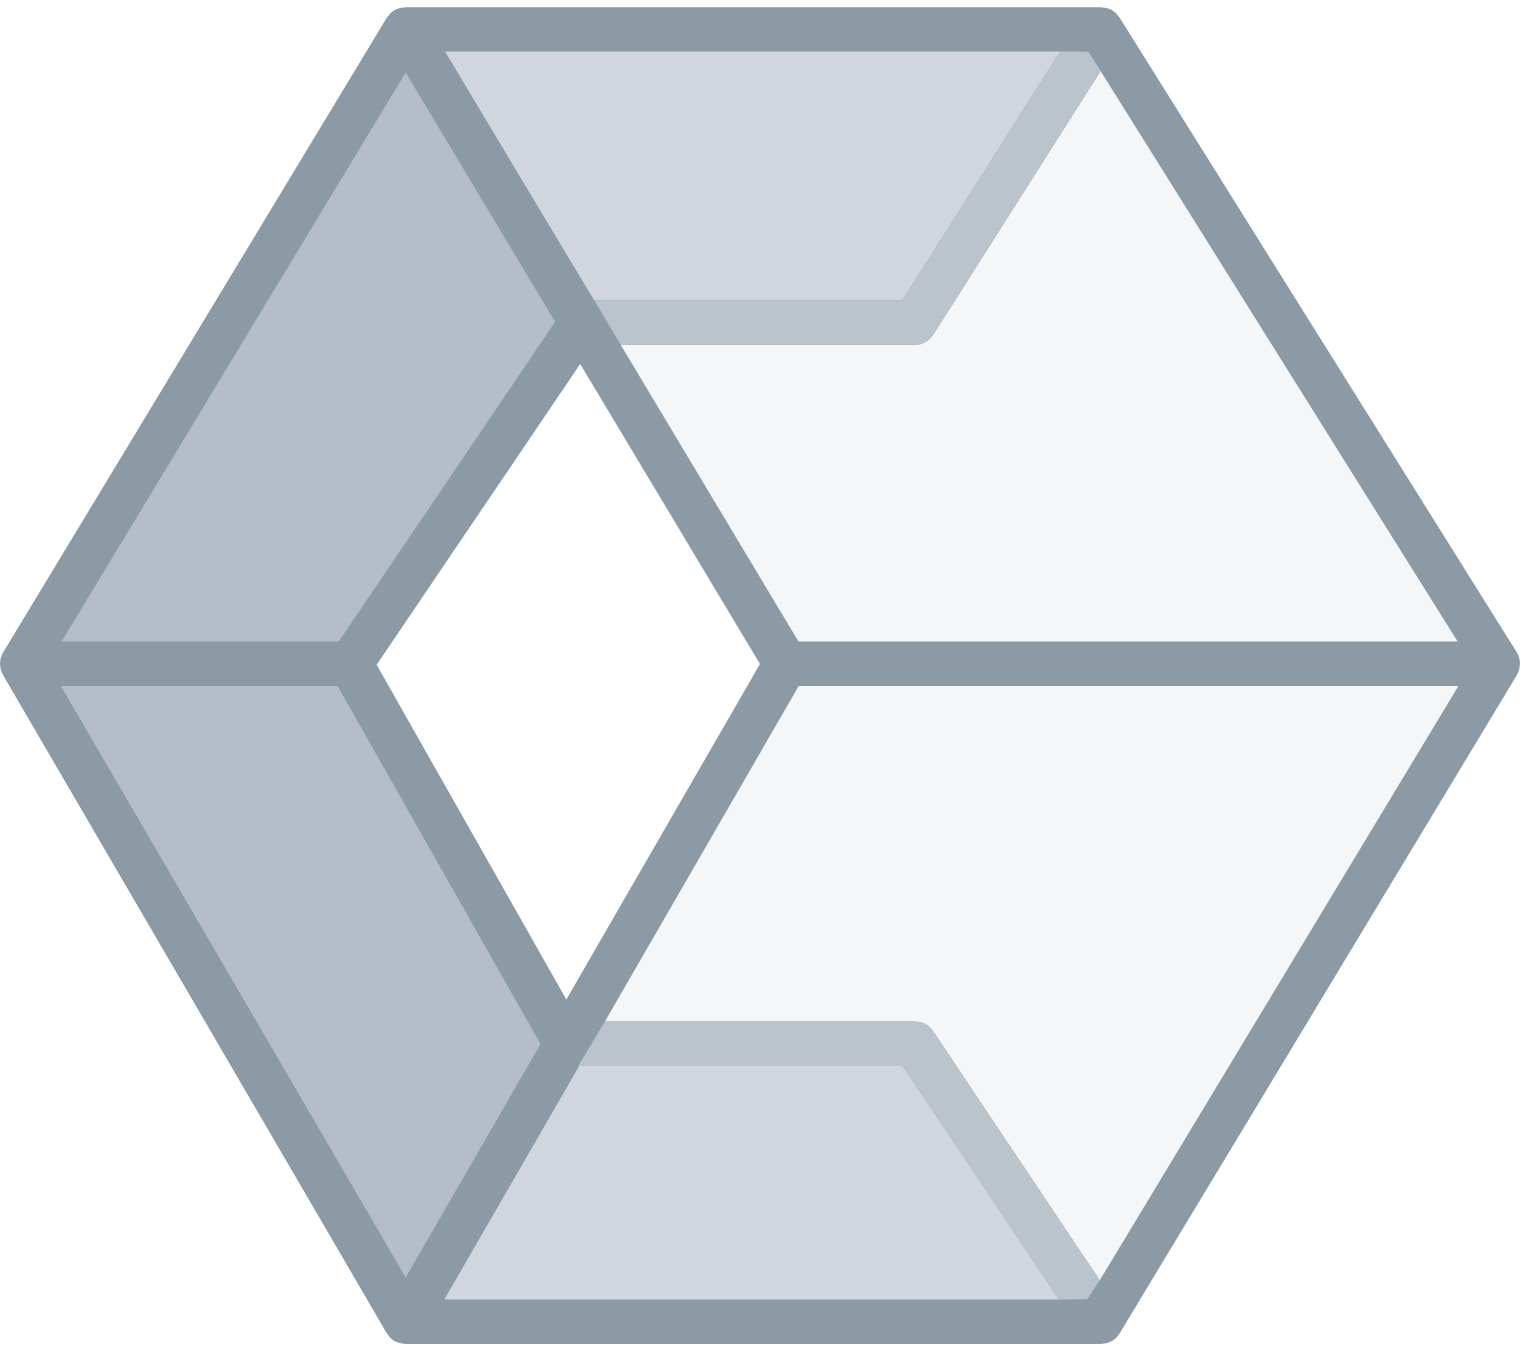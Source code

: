 <mxfile>
    <diagram id="4M5t6pHDosM0NVJx82I1" name="第 1 页">
        <mxGraphModel dx="1485" dy="740" grid="1" gridSize="10" guides="1" tooltips="1" connect="1" arrows="1" fold="1" page="1" pageScale="1" pageWidth="827" pageHeight="1169" math="0" shadow="0">
            <root>
                <mxCell id="0"/>
                <mxCell id="1" parent="0"/>
                <mxCell id="2" value="" style="aspect=fixed;perimeter=ellipsePerimeter;html=1;align=center;fontSize=12;verticalAlign=top;fontColor=#364149;shadow=0;dashed=0;image;image=img/lib/cumulus/container.svg;" parent="1" vertex="1">
                    <mxGeometry x="50" y="40" width="760" height="675.55" as="geometry"/>
                </mxCell>
            </root>
        </mxGraphModel>
    </diagram>
</mxfile>
